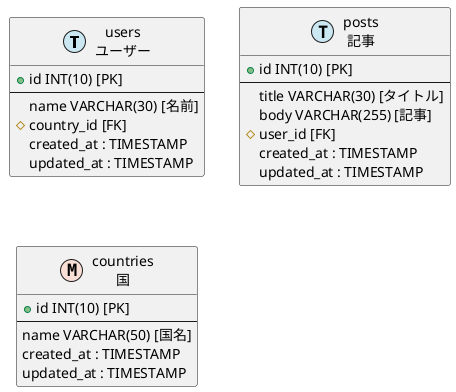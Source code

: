 @startuml table
!define TRANSACTION CAE7F2
!define MASTER F9DFD5

entity users as "users\nユーザー" <<T,TRANSACTION>> {
  + id INT(10) [PK]
  --
  name VARCHAR(30) [名前]
  # country_id [FK]
  created_at : TIMESTAMP
  updated_at : TIMESTAMP
}


entity posts as "posts\n記事" <<T,TRANSACTION>> {
  + id INT(10) [PK]
  --
  title VARCHAR(30) [タイトル]
  body VARCHAR(255) [記事]
  # user_id [FK]
  created_at : TIMESTAMP
  updated_at : TIMESTAMP
}


entity countries as "countries\n国" <<M,MASTER>> {
  + id INT(10) [PK]
  --
  name VARCHAR(50) [国名]
  created_at : TIMESTAMP
  updated_at : TIMESTAMP
}

@enduml
